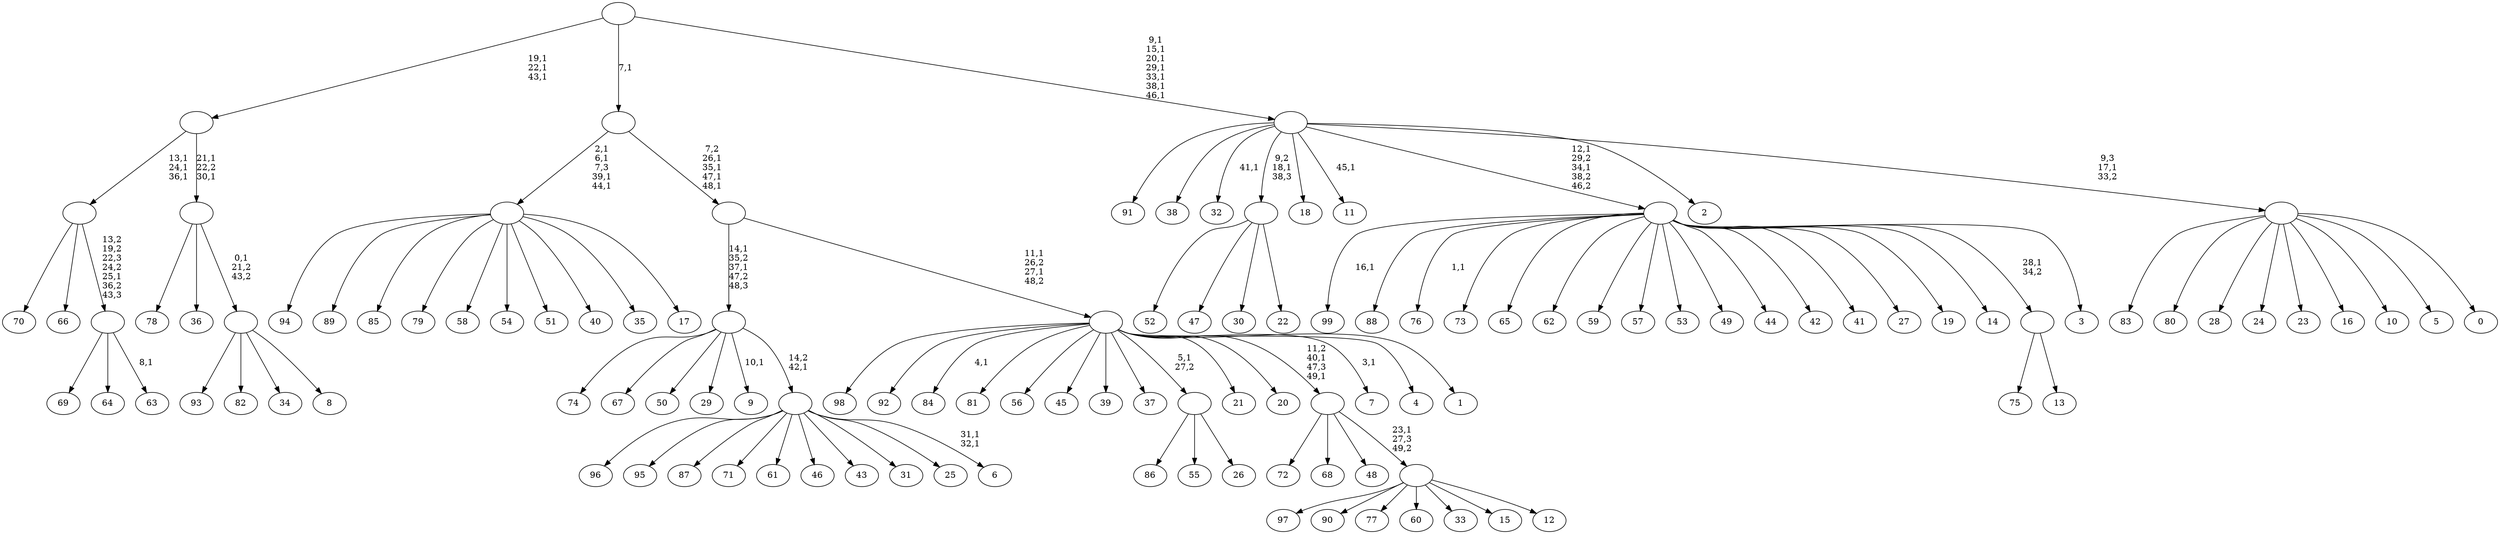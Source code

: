 digraph T {
	150 [label="99"]
	148 [label="98"]
	147 [label="97"]
	146 [label="96"]
	145 [label="95"]
	144 [label="94"]
	143 [label="93"]
	142 [label="92"]
	141 [label="91"]
	140 [label="90"]
	139 [label="89"]
	138 [label="88"]
	137 [label="87"]
	136 [label="86"]
	135 [label="85"]
	134 [label="84"]
	132 [label="83"]
	131 [label="82"]
	130 [label="81"]
	129 [label="80"]
	128 [label="79"]
	127 [label="78"]
	126 [label="77"]
	125 [label="76"]
	123 [label="75"]
	122 [label="74"]
	121 [label="73"]
	120 [label="72"]
	119 [label="71"]
	118 [label="70"]
	117 [label="69"]
	116 [label="68"]
	115 [label="67"]
	114 [label="66"]
	113 [label="65"]
	112 [label="64"]
	111 [label="63"]
	109 [label=""]
	108 [label=""]
	105 [label="62"]
	104 [label="61"]
	103 [label="60"]
	102 [label="59"]
	101 [label="58"]
	100 [label="57"]
	99 [label="56"]
	98 [label="55"]
	97 [label="54"]
	96 [label="53"]
	95 [label="52"]
	94 [label="51"]
	93 [label="50"]
	92 [label="49"]
	91 [label="48"]
	90 [label="47"]
	89 [label="46"]
	88 [label="45"]
	87 [label="44"]
	86 [label="43"]
	85 [label="42"]
	84 [label="41"]
	83 [label="40"]
	82 [label="39"]
	81 [label="38"]
	80 [label="37"]
	79 [label="36"]
	78 [label="35"]
	77 [label="34"]
	76 [label="33"]
	75 [label="32"]
	73 [label="31"]
	72 [label="30"]
	71 [label="29"]
	70 [label="28"]
	69 [label="27"]
	68 [label="26"]
	67 [label=""]
	66 [label="25"]
	65 [label="24"]
	64 [label="23"]
	63 [label="22"]
	62 [label=""]
	61 [label="21"]
	60 [label="20"]
	59 [label="19"]
	58 [label="18"]
	57 [label="17"]
	56 [label=""]
	52 [label="16"]
	51 [label="15"]
	50 [label="14"]
	49 [label="13"]
	48 [label=""]
	47 [label="12"]
	46 [label=""]
	45 [label=""]
	43 [label="11"]
	41 [label="10"]
	40 [label="9"]
	38 [label="8"]
	37 [label=""]
	36 [label=""]
	34 [label=""]
	31 [label="7"]
	29 [label="6"]
	26 [label=""]
	25 [label=""]
	23 [label="5"]
	22 [label="4"]
	21 [label="3"]
	20 [label=""]
	18 [label="2"]
	17 [label="1"]
	16 [label=""]
	14 [label=""]
	10 [label=""]
	9 [label="0"]
	8 [label=""]
	7 [label=""]
	0 [label=""]
	109 -> 111 [label="8,1"]
	109 -> 117 [label=""]
	109 -> 112 [label=""]
	108 -> 118 [label=""]
	108 -> 114 [label=""]
	108 -> 109 [label="13,2\n19,2\n22,3\n24,2\n25,1\n36,2\n43,3"]
	67 -> 136 [label=""]
	67 -> 98 [label=""]
	67 -> 68 [label=""]
	62 -> 95 [label=""]
	62 -> 90 [label=""]
	62 -> 72 [label=""]
	62 -> 63 [label=""]
	56 -> 144 [label=""]
	56 -> 139 [label=""]
	56 -> 135 [label=""]
	56 -> 128 [label=""]
	56 -> 101 [label=""]
	56 -> 97 [label=""]
	56 -> 94 [label=""]
	56 -> 83 [label=""]
	56 -> 78 [label=""]
	56 -> 57 [label=""]
	48 -> 123 [label=""]
	48 -> 49 [label=""]
	46 -> 147 [label=""]
	46 -> 140 [label=""]
	46 -> 126 [label=""]
	46 -> 103 [label=""]
	46 -> 76 [label=""]
	46 -> 51 [label=""]
	46 -> 47 [label=""]
	45 -> 120 [label=""]
	45 -> 116 [label=""]
	45 -> 91 [label=""]
	45 -> 46 [label="23,1\n27,3\n49,2"]
	37 -> 143 [label=""]
	37 -> 131 [label=""]
	37 -> 77 [label=""]
	37 -> 38 [label=""]
	36 -> 127 [label=""]
	36 -> 79 [label=""]
	36 -> 37 [label="0,1\n21,2\n43,2"]
	34 -> 36 [label="21,1\n22,2\n30,1"]
	34 -> 108 [label="13,1\n24,1\n36,1"]
	26 -> 29 [label="31,1\n32,1"]
	26 -> 146 [label=""]
	26 -> 145 [label=""]
	26 -> 137 [label=""]
	26 -> 119 [label=""]
	26 -> 104 [label=""]
	26 -> 89 [label=""]
	26 -> 86 [label=""]
	26 -> 73 [label=""]
	26 -> 66 [label=""]
	25 -> 40 [label="10,1"]
	25 -> 122 [label=""]
	25 -> 115 [label=""]
	25 -> 93 [label=""]
	25 -> 71 [label=""]
	25 -> 26 [label="14,2\n42,1"]
	20 -> 125 [label="1,1"]
	20 -> 150 [label="16,1"]
	20 -> 138 [label=""]
	20 -> 121 [label=""]
	20 -> 113 [label=""]
	20 -> 105 [label=""]
	20 -> 102 [label=""]
	20 -> 100 [label=""]
	20 -> 96 [label=""]
	20 -> 92 [label=""]
	20 -> 87 [label=""]
	20 -> 85 [label=""]
	20 -> 84 [label=""]
	20 -> 69 [label=""]
	20 -> 59 [label=""]
	20 -> 50 [label=""]
	20 -> 48 [label="28,1\n34,2"]
	20 -> 21 [label=""]
	16 -> 31 [label="3,1"]
	16 -> 45 [label="11,2\n40,1\n47,3\n49,1"]
	16 -> 134 [label="4,1"]
	16 -> 148 [label=""]
	16 -> 142 [label=""]
	16 -> 130 [label=""]
	16 -> 99 [label=""]
	16 -> 88 [label=""]
	16 -> 82 [label=""]
	16 -> 80 [label=""]
	16 -> 67 [label="5,1\n27,2"]
	16 -> 61 [label=""]
	16 -> 60 [label=""]
	16 -> 22 [label=""]
	16 -> 17 [label=""]
	14 -> 16 [label="11,1\n26,2\n27,1\n48,2"]
	14 -> 25 [label="14,1\n35,2\n37,1\n47,2\n48,3"]
	10 -> 14 [label="7,2\n26,1\n35,1\n47,1\n48,1"]
	10 -> 56 [label="2,1\n6,1\n7,3\n39,1\n44,1"]
	8 -> 132 [label=""]
	8 -> 129 [label=""]
	8 -> 70 [label=""]
	8 -> 65 [label=""]
	8 -> 64 [label=""]
	8 -> 52 [label=""]
	8 -> 41 [label=""]
	8 -> 23 [label=""]
	8 -> 9 [label=""]
	7 -> 20 [label="12,1\n29,2\n34,1\n38,2\n46,2"]
	7 -> 43 [label="45,1"]
	7 -> 75 [label="41,1"]
	7 -> 141 [label=""]
	7 -> 81 [label=""]
	7 -> 62 [label="9,2\n18,1\n38,3"]
	7 -> 58 [label=""]
	7 -> 18 [label=""]
	7 -> 8 [label="9,3\n17,1\n33,2"]
	0 -> 7 [label="9,1\n15,1\n20,1\n29,1\n33,1\n38,1\n46,1"]
	0 -> 34 [label="19,1\n22,1\n43,1"]
	0 -> 10 [label="7,1"]
}
